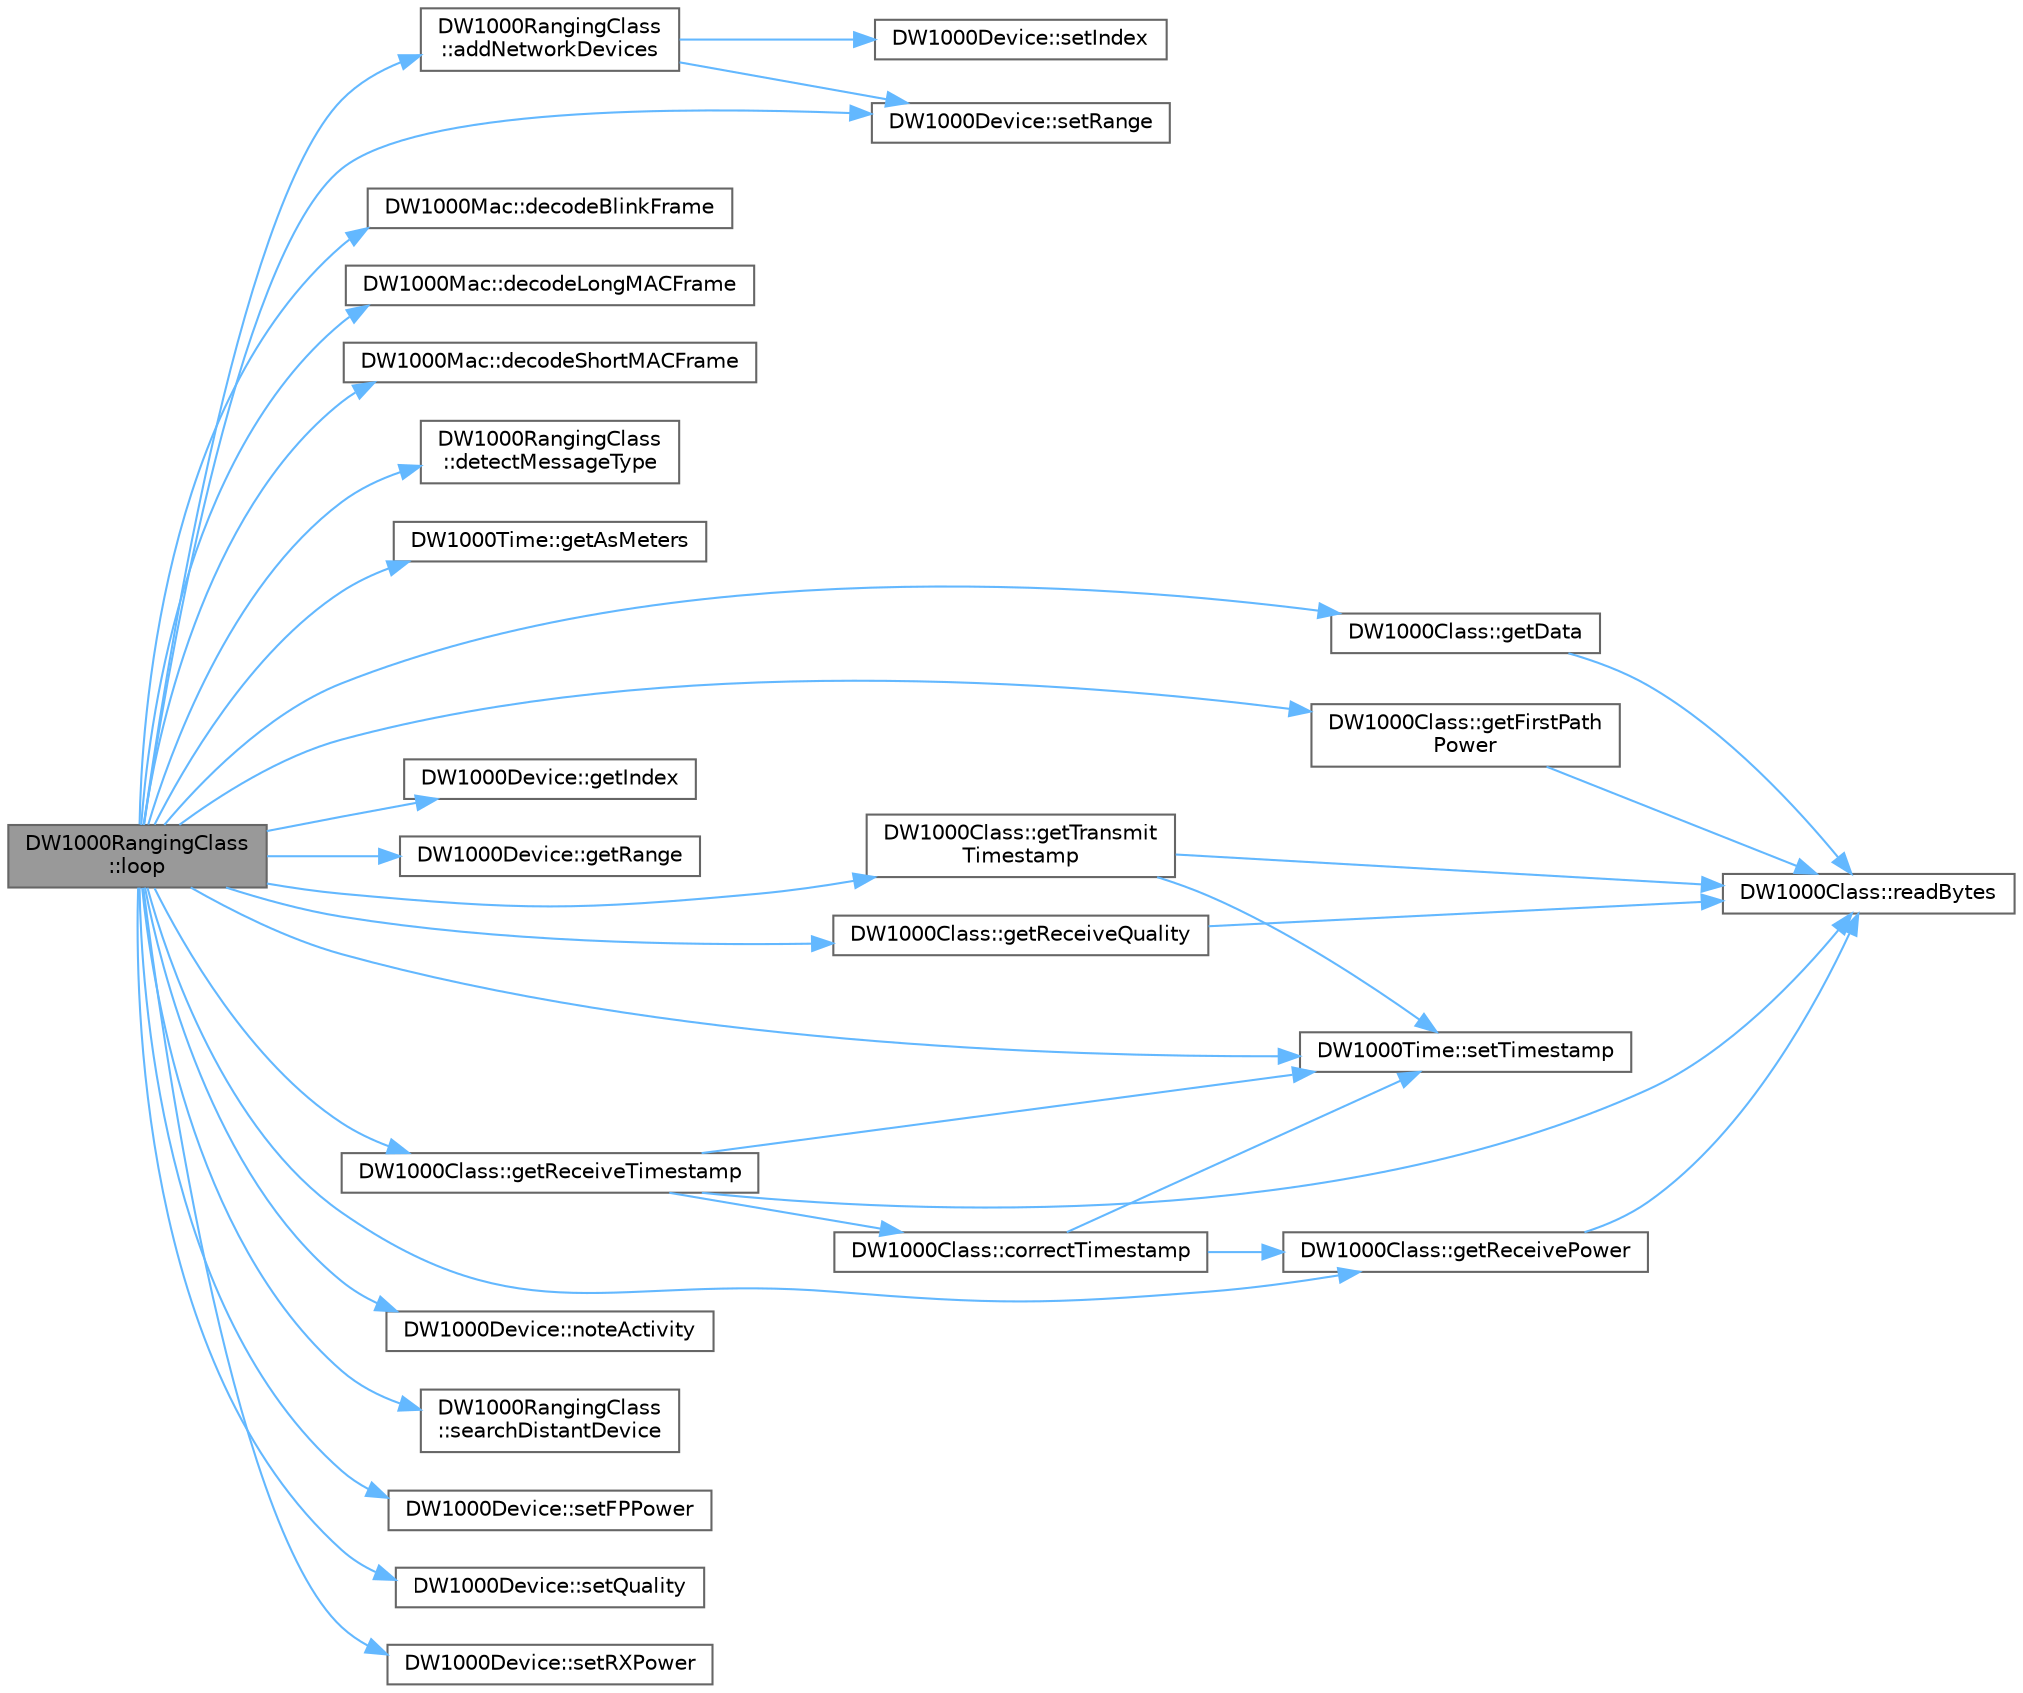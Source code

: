 digraph "DW1000RangingClass::loop"
{
 // LATEX_PDF_SIZE
  bgcolor="transparent";
  edge [fontname=Helvetica,fontsize=10,labelfontname=Helvetica,labelfontsize=10];
  node [fontname=Helvetica,fontsize=10,shape=box,height=0.2,width=0.4];
  rankdir="LR";
  Node1 [id="Node000001",label="DW1000RangingClass\l::loop",height=0.2,width=0.4,color="gray40", fillcolor="grey60", style="filled", fontcolor="black",tooltip=" "];
  Node1 -> Node2 [id="edge1_Node000001_Node000002",color="steelblue1",style="solid",tooltip=" "];
  Node2 [id="Node000002",label="DW1000RangingClass\l::addNetworkDevices",height=0.2,width=0.4,color="grey40", fillcolor="white", style="filled",URL="$class_d_w1000_ranging_class.html#a0cb09f33a796ca2ad43ecba79807550b",tooltip=" "];
  Node2 -> Node3 [id="edge2_Node000002_Node000003",color="steelblue1",style="solid",tooltip=" "];
  Node3 [id="Node000003",label="DW1000Device::setIndex",height=0.2,width=0.4,color="grey40", fillcolor="white", style="filled",URL="$class_d_w1000_device.html#aa2932f3eae74376d11c7605d9dbf16a6",tooltip=" "];
  Node2 -> Node4 [id="edge3_Node000002_Node000004",color="steelblue1",style="solid",tooltip=" "];
  Node4 [id="Node000004",label="DW1000Device::setRange",height=0.2,width=0.4,color="grey40", fillcolor="white", style="filled",URL="$class_d_w1000_device.html#ab7db0a45cd983a73f2811930f962ae6a",tooltip=" "];
  Node1 -> Node5 [id="edge4_Node000001_Node000005",color="steelblue1",style="solid",tooltip=" "];
  Node5 [id="Node000005",label="DW1000Mac::decodeBlinkFrame",height=0.2,width=0.4,color="grey40", fillcolor="white", style="filled",URL="$class_d_w1000_mac.html#a2f463c08db2db3c66a1c78cc939b2068",tooltip=" "];
  Node1 -> Node6 [id="edge5_Node000001_Node000006",color="steelblue1",style="solid",tooltip=" "];
  Node6 [id="Node000006",label="DW1000Mac::decodeLongMACFrame",height=0.2,width=0.4,color="grey40", fillcolor="white", style="filled",URL="$class_d_w1000_mac.html#ad52462fa07f4130dceccdaa8edb96ebf",tooltip=" "];
  Node1 -> Node7 [id="edge6_Node000001_Node000007",color="steelblue1",style="solid",tooltip=" "];
  Node7 [id="Node000007",label="DW1000Mac::decodeShortMACFrame",height=0.2,width=0.4,color="grey40", fillcolor="white", style="filled",URL="$class_d_w1000_mac.html#a7858e613a82b01bc30faa4d65ec86970",tooltip=" "];
  Node1 -> Node8 [id="edge7_Node000001_Node000008",color="steelblue1",style="solid",tooltip=" "];
  Node8 [id="Node000008",label="DW1000RangingClass\l::detectMessageType",height=0.2,width=0.4,color="grey40", fillcolor="white", style="filled",URL="$class_d_w1000_ranging_class.html#a94956e427dffcf4f0912c499e5c2f1e8",tooltip=" "];
  Node1 -> Node9 [id="edge8_Node000001_Node000009",color="steelblue1",style="solid",tooltip=" "];
  Node9 [id="Node000009",label="DW1000Time::getAsMeters",height=0.2,width=0.4,color="grey40", fillcolor="white", style="filled",URL="$class_d_w1000_time.html#a0b36b35078bf12848b410627abb944eb",tooltip=" "];
  Node1 -> Node10 [id="edge9_Node000001_Node000010",color="steelblue1",style="solid",tooltip=" "];
  Node10 [id="Node000010",label="DW1000Class::getData",height=0.2,width=0.4,color="grey40", fillcolor="white", style="filled",URL="$class_d_w1000_class.html#a2c5670816e9b012db1ebf9f97ff95c9c",tooltip=" "];
  Node10 -> Node11 [id="edge10_Node000010_Node000011",color="steelblue1",style="solid",tooltip=" "];
  Node11 [id="Node000011",label="DW1000Class::readBytes",height=0.2,width=0.4,color="grey40", fillcolor="white", style="filled",URL="$class_d_w1000_class.html#af163ec9c195c9854f51959a6276e92bb",tooltip=" "];
  Node1 -> Node12 [id="edge11_Node000001_Node000012",color="steelblue1",style="solid",tooltip=" "];
  Node12 [id="Node000012",label="DW1000Class::getFirstPath\lPower",height=0.2,width=0.4,color="grey40", fillcolor="white", style="filled",URL="$class_d_w1000_class.html#a032e2ba1683e540bba8644583ccf7186",tooltip=" "];
  Node12 -> Node11 [id="edge12_Node000012_Node000011",color="steelblue1",style="solid",tooltip=" "];
  Node1 -> Node13 [id="edge13_Node000001_Node000013",color="steelblue1",style="solid",tooltip=" "];
  Node13 [id="Node000013",label="DW1000Device::getIndex",height=0.2,width=0.4,color="grey40", fillcolor="white", style="filled",URL="$class_d_w1000_device.html#a587e1aa9c4daa0372852bc37c63baeb7",tooltip=" "];
  Node1 -> Node14 [id="edge14_Node000001_Node000014",color="steelblue1",style="solid",tooltip=" "];
  Node14 [id="Node000014",label="DW1000Device::getRange",height=0.2,width=0.4,color="grey40", fillcolor="white", style="filled",URL="$class_d_w1000_device.html#a265c1bddef2ed497f3a37c5d297ef83b",tooltip=" "];
  Node1 -> Node15 [id="edge15_Node000001_Node000015",color="steelblue1",style="solid",tooltip=" "];
  Node15 [id="Node000015",label="DW1000Class::getReceivePower",height=0.2,width=0.4,color="grey40", fillcolor="white", style="filled",URL="$class_d_w1000_class.html#a0c0119a9b51ae925b68bc3c7d2168b4b",tooltip=" "];
  Node15 -> Node11 [id="edge16_Node000015_Node000011",color="steelblue1",style="solid",tooltip=" "];
  Node1 -> Node16 [id="edge17_Node000001_Node000016",color="steelblue1",style="solid",tooltip=" "];
  Node16 [id="Node000016",label="DW1000Class::getReceiveQuality",height=0.2,width=0.4,color="grey40", fillcolor="white", style="filled",URL="$class_d_w1000_class.html#a035ad318af691d2d7d825e8ceee4aeb0",tooltip=" "];
  Node16 -> Node11 [id="edge18_Node000016_Node000011",color="steelblue1",style="solid",tooltip=" "];
  Node1 -> Node17 [id="edge19_Node000001_Node000017",color="steelblue1",style="solid",tooltip=" "];
  Node17 [id="Node000017",label="DW1000Class::getReceiveTimestamp",height=0.2,width=0.4,color="grey40", fillcolor="white", style="filled",URL="$class_d_w1000_class.html#ad0031f6b7304cbdc2c982220aed37c87",tooltip=" "];
  Node17 -> Node18 [id="edge20_Node000017_Node000018",color="steelblue1",style="solid",tooltip=" "];
  Node18 [id="Node000018",label="DW1000Class::correctTimestamp",height=0.2,width=0.4,color="grey40", fillcolor="white", style="filled",URL="$class_d_w1000_class.html#a6ff701dc55e2b63d40ae09cf663afed5",tooltip=" "];
  Node18 -> Node15 [id="edge21_Node000018_Node000015",color="steelblue1",style="solid",tooltip=" "];
  Node18 -> Node19 [id="edge22_Node000018_Node000019",color="steelblue1",style="solid",tooltip=" "];
  Node19 [id="Node000019",label="DW1000Time::setTimestamp",height=0.2,width=0.4,color="grey40", fillcolor="white", style="filled",URL="$class_d_w1000_time.html#a62dcd395c3fc6819d4c1994dad06db78",tooltip=" "];
  Node17 -> Node11 [id="edge23_Node000017_Node000011",color="steelblue1",style="solid",tooltip=" "];
  Node17 -> Node19 [id="edge24_Node000017_Node000019",color="steelblue1",style="solid",tooltip=" "];
  Node1 -> Node20 [id="edge25_Node000001_Node000020",color="steelblue1",style="solid",tooltip=" "];
  Node20 [id="Node000020",label="DW1000Class::getTransmit\lTimestamp",height=0.2,width=0.4,color="grey40", fillcolor="white", style="filled",URL="$class_d_w1000_class.html#ac7225bb60abc7ff0e8860dce7c786086",tooltip=" "];
  Node20 -> Node11 [id="edge26_Node000020_Node000011",color="steelblue1",style="solid",tooltip=" "];
  Node20 -> Node19 [id="edge27_Node000020_Node000019",color="steelblue1",style="solid",tooltip=" "];
  Node1 -> Node21 [id="edge28_Node000001_Node000021",color="steelblue1",style="solid",tooltip=" "];
  Node21 [id="Node000021",label="DW1000Device::noteActivity",height=0.2,width=0.4,color="grey40", fillcolor="white", style="filled",URL="$class_d_w1000_device.html#a962fa4af102779c68414c9a9ad1ddf99",tooltip=" "];
  Node1 -> Node22 [id="edge29_Node000001_Node000022",color="steelblue1",style="solid",tooltip=" "];
  Node22 [id="Node000022",label="DW1000RangingClass\l::searchDistantDevice",height=0.2,width=0.4,color="grey40", fillcolor="white", style="filled",URL="$class_d_w1000_ranging_class.html#a7a1c36a51d4e73c8a0d2c9a1e360df53",tooltip=" "];
  Node1 -> Node23 [id="edge30_Node000001_Node000023",color="steelblue1",style="solid",tooltip=" "];
  Node23 [id="Node000023",label="DW1000Device::setFPPower",height=0.2,width=0.4,color="grey40", fillcolor="white", style="filled",URL="$class_d_w1000_device.html#ad8ac19327a2965792b710c6c150e594e",tooltip=" "];
  Node1 -> Node24 [id="edge31_Node000001_Node000024",color="steelblue1",style="solid",tooltip=" "];
  Node24 [id="Node000024",label="DW1000Device::setQuality",height=0.2,width=0.4,color="grey40", fillcolor="white", style="filled",URL="$class_d_w1000_device.html#a0edb0966d402001bc20204e61598c5f6",tooltip=" "];
  Node1 -> Node4 [id="edge32_Node000001_Node000004",color="steelblue1",style="solid",tooltip=" "];
  Node1 -> Node25 [id="edge33_Node000001_Node000025",color="steelblue1",style="solid",tooltip=" "];
  Node25 [id="Node000025",label="DW1000Device::setRXPower",height=0.2,width=0.4,color="grey40", fillcolor="white", style="filled",URL="$class_d_w1000_device.html#a4f01103bf4e1d403ffcc4a1fff80d57d",tooltip=" "];
  Node1 -> Node19 [id="edge34_Node000001_Node000019",color="steelblue1",style="solid",tooltip=" "];
}
